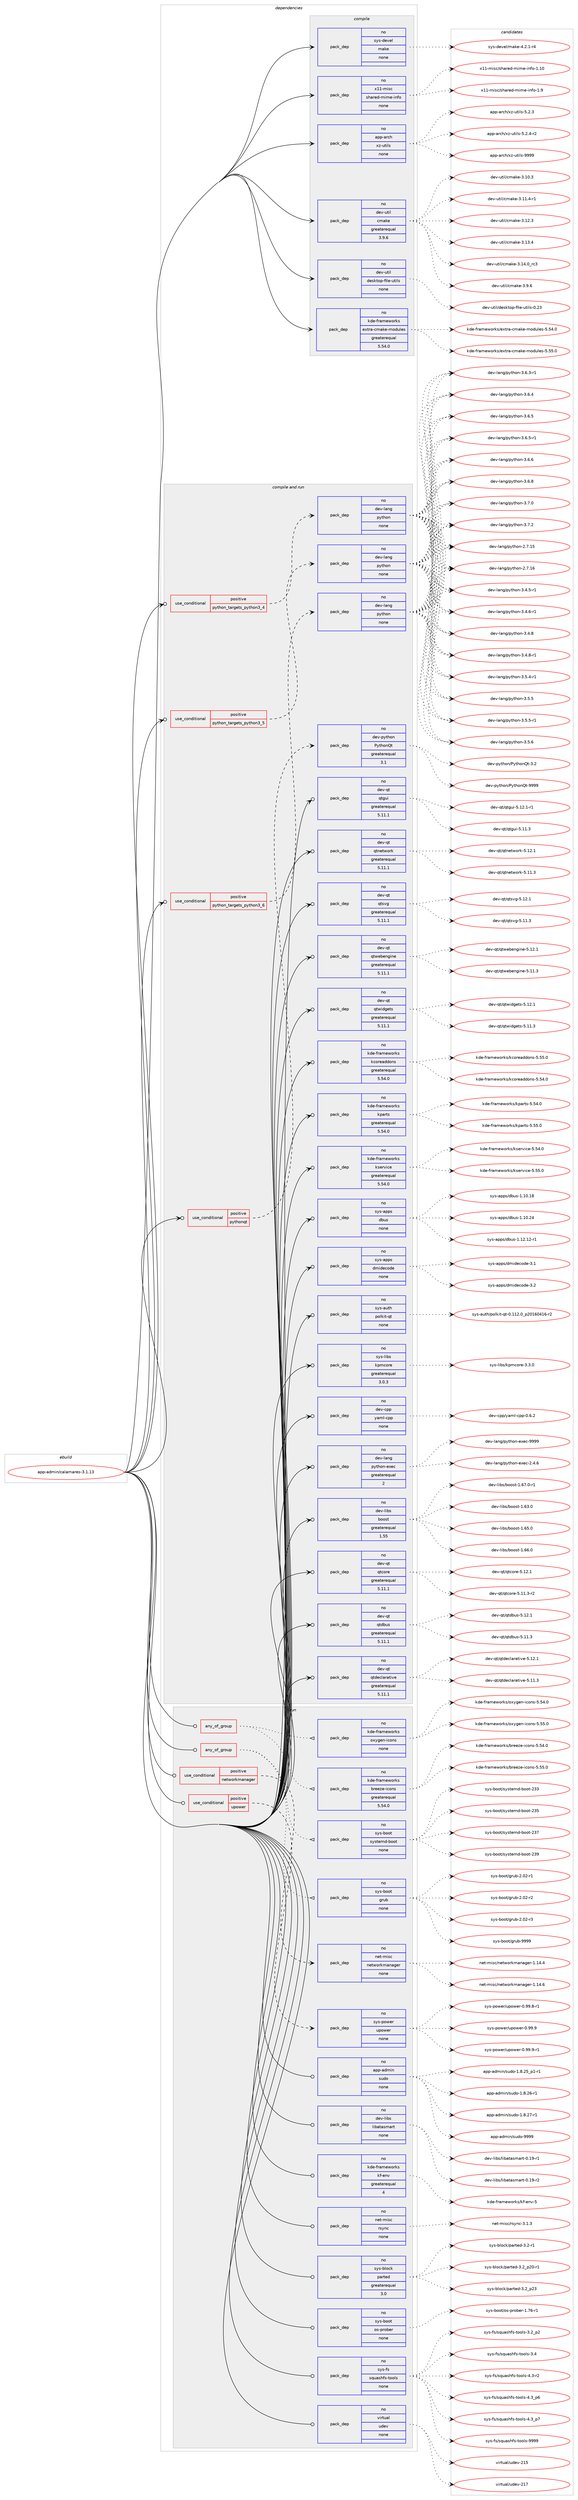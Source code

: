digraph prolog {

# *************
# Graph options
# *************

newrank=true;
concentrate=true;
compound=true;
graph [rankdir=LR,fontname=Helvetica,fontsize=10,ranksep=1.5];#, ranksep=2.5, nodesep=0.2];
edge  [arrowhead=vee];
node  [fontname=Helvetica,fontsize=10];

# **********
# The ebuild
# **********

subgraph cluster_leftcol {
color=gray;
rank=same;
label=<<i>ebuild</i>>;
id [label="app-admin/calamares-3.1.13", color=red, width=4, href="../app-admin/calamares-3.1.13.svg"];
}

# ****************
# The dependencies
# ****************

subgraph cluster_midcol {
color=gray;
label=<<i>dependencies</i>>;
subgraph cluster_compile {
fillcolor="#eeeeee";
style=filled;
label=<<i>compile</i>>;
subgraph pack899864 {
dependency1264065 [label=<<TABLE BORDER="0" CELLBORDER="1" CELLSPACING="0" CELLPADDING="4" WIDTH="220"><TR><TD ROWSPAN="6" CELLPADDING="30">pack_dep</TD></TR><TR><TD WIDTH="110">no</TD></TR><TR><TD>app-arch</TD></TR><TR><TD>xz-utils</TD></TR><TR><TD>none</TD></TR><TR><TD></TD></TR></TABLE>>, shape=none, color=blue];
}
id:e -> dependency1264065:w [weight=20,style="solid",arrowhead="vee"];
subgraph pack899865 {
dependency1264066 [label=<<TABLE BORDER="0" CELLBORDER="1" CELLSPACING="0" CELLPADDING="4" WIDTH="220"><TR><TD ROWSPAN="6" CELLPADDING="30">pack_dep</TD></TR><TR><TD WIDTH="110">no</TD></TR><TR><TD>dev-util</TD></TR><TR><TD>cmake</TD></TR><TR><TD>greaterequal</TD></TR><TR><TD>3.9.6</TD></TR></TABLE>>, shape=none, color=blue];
}
id:e -> dependency1264066:w [weight=20,style="solid",arrowhead="vee"];
subgraph pack899866 {
dependency1264067 [label=<<TABLE BORDER="0" CELLBORDER="1" CELLSPACING="0" CELLPADDING="4" WIDTH="220"><TR><TD ROWSPAN="6" CELLPADDING="30">pack_dep</TD></TR><TR><TD WIDTH="110">no</TD></TR><TR><TD>dev-util</TD></TR><TR><TD>desktop-file-utils</TD></TR><TR><TD>none</TD></TR><TR><TD></TD></TR></TABLE>>, shape=none, color=blue];
}
id:e -> dependency1264067:w [weight=20,style="solid",arrowhead="vee"];
subgraph pack899867 {
dependency1264068 [label=<<TABLE BORDER="0" CELLBORDER="1" CELLSPACING="0" CELLPADDING="4" WIDTH="220"><TR><TD ROWSPAN="6" CELLPADDING="30">pack_dep</TD></TR><TR><TD WIDTH="110">no</TD></TR><TR><TD>kde-frameworks</TD></TR><TR><TD>extra-cmake-modules</TD></TR><TR><TD>greaterequal</TD></TR><TR><TD>5.54.0</TD></TR></TABLE>>, shape=none, color=blue];
}
id:e -> dependency1264068:w [weight=20,style="solid",arrowhead="vee"];
subgraph pack899868 {
dependency1264069 [label=<<TABLE BORDER="0" CELLBORDER="1" CELLSPACING="0" CELLPADDING="4" WIDTH="220"><TR><TD ROWSPAN="6" CELLPADDING="30">pack_dep</TD></TR><TR><TD WIDTH="110">no</TD></TR><TR><TD>sys-devel</TD></TR><TR><TD>make</TD></TR><TR><TD>none</TD></TR><TR><TD></TD></TR></TABLE>>, shape=none, color=blue];
}
id:e -> dependency1264069:w [weight=20,style="solid",arrowhead="vee"];
subgraph pack899869 {
dependency1264070 [label=<<TABLE BORDER="0" CELLBORDER="1" CELLSPACING="0" CELLPADDING="4" WIDTH="220"><TR><TD ROWSPAN="6" CELLPADDING="30">pack_dep</TD></TR><TR><TD WIDTH="110">no</TD></TR><TR><TD>x11-misc</TD></TR><TR><TD>shared-mime-info</TD></TR><TR><TD>none</TD></TR><TR><TD></TD></TR></TABLE>>, shape=none, color=blue];
}
id:e -> dependency1264070:w [weight=20,style="solid",arrowhead="vee"];
}
subgraph cluster_compileandrun {
fillcolor="#eeeeee";
style=filled;
label=<<i>compile and run</i>>;
subgraph cond344625 {
dependency1264071 [label=<<TABLE BORDER="0" CELLBORDER="1" CELLSPACING="0" CELLPADDING="4"><TR><TD ROWSPAN="3" CELLPADDING="10">use_conditional</TD></TR><TR><TD>positive</TD></TR><TR><TD>python_targets_python3_4</TD></TR></TABLE>>, shape=none, color=red];
subgraph pack899870 {
dependency1264072 [label=<<TABLE BORDER="0" CELLBORDER="1" CELLSPACING="0" CELLPADDING="4" WIDTH="220"><TR><TD ROWSPAN="6" CELLPADDING="30">pack_dep</TD></TR><TR><TD WIDTH="110">no</TD></TR><TR><TD>dev-lang</TD></TR><TR><TD>python</TD></TR><TR><TD>none</TD></TR><TR><TD></TD></TR></TABLE>>, shape=none, color=blue];
}
dependency1264071:e -> dependency1264072:w [weight=20,style="dashed",arrowhead="vee"];
}
id:e -> dependency1264071:w [weight=20,style="solid",arrowhead="odotvee"];
subgraph cond344626 {
dependency1264073 [label=<<TABLE BORDER="0" CELLBORDER="1" CELLSPACING="0" CELLPADDING="4"><TR><TD ROWSPAN="3" CELLPADDING="10">use_conditional</TD></TR><TR><TD>positive</TD></TR><TR><TD>python_targets_python3_5</TD></TR></TABLE>>, shape=none, color=red];
subgraph pack899871 {
dependency1264074 [label=<<TABLE BORDER="0" CELLBORDER="1" CELLSPACING="0" CELLPADDING="4" WIDTH="220"><TR><TD ROWSPAN="6" CELLPADDING="30">pack_dep</TD></TR><TR><TD WIDTH="110">no</TD></TR><TR><TD>dev-lang</TD></TR><TR><TD>python</TD></TR><TR><TD>none</TD></TR><TR><TD></TD></TR></TABLE>>, shape=none, color=blue];
}
dependency1264073:e -> dependency1264074:w [weight=20,style="dashed",arrowhead="vee"];
}
id:e -> dependency1264073:w [weight=20,style="solid",arrowhead="odotvee"];
subgraph cond344627 {
dependency1264075 [label=<<TABLE BORDER="0" CELLBORDER="1" CELLSPACING="0" CELLPADDING="4"><TR><TD ROWSPAN="3" CELLPADDING="10">use_conditional</TD></TR><TR><TD>positive</TD></TR><TR><TD>python_targets_python3_6</TD></TR></TABLE>>, shape=none, color=red];
subgraph pack899872 {
dependency1264076 [label=<<TABLE BORDER="0" CELLBORDER="1" CELLSPACING="0" CELLPADDING="4" WIDTH="220"><TR><TD ROWSPAN="6" CELLPADDING="30">pack_dep</TD></TR><TR><TD WIDTH="110">no</TD></TR><TR><TD>dev-lang</TD></TR><TR><TD>python</TD></TR><TR><TD>none</TD></TR><TR><TD></TD></TR></TABLE>>, shape=none, color=blue];
}
dependency1264075:e -> dependency1264076:w [weight=20,style="dashed",arrowhead="vee"];
}
id:e -> dependency1264075:w [weight=20,style="solid",arrowhead="odotvee"];
subgraph cond344628 {
dependency1264077 [label=<<TABLE BORDER="0" CELLBORDER="1" CELLSPACING="0" CELLPADDING="4"><TR><TD ROWSPAN="3" CELLPADDING="10">use_conditional</TD></TR><TR><TD>positive</TD></TR><TR><TD>pythonqt</TD></TR></TABLE>>, shape=none, color=red];
subgraph pack899873 {
dependency1264078 [label=<<TABLE BORDER="0" CELLBORDER="1" CELLSPACING="0" CELLPADDING="4" WIDTH="220"><TR><TD ROWSPAN="6" CELLPADDING="30">pack_dep</TD></TR><TR><TD WIDTH="110">no</TD></TR><TR><TD>dev-python</TD></TR><TR><TD>PythonQt</TD></TR><TR><TD>greaterequal</TD></TR><TR><TD>3.1</TD></TR></TABLE>>, shape=none, color=blue];
}
dependency1264077:e -> dependency1264078:w [weight=20,style="dashed",arrowhead="vee"];
}
id:e -> dependency1264077:w [weight=20,style="solid",arrowhead="odotvee"];
subgraph pack899874 {
dependency1264079 [label=<<TABLE BORDER="0" CELLBORDER="1" CELLSPACING="0" CELLPADDING="4" WIDTH="220"><TR><TD ROWSPAN="6" CELLPADDING="30">pack_dep</TD></TR><TR><TD WIDTH="110">no</TD></TR><TR><TD>dev-cpp</TD></TR><TR><TD>yaml-cpp</TD></TR><TR><TD>none</TD></TR><TR><TD></TD></TR></TABLE>>, shape=none, color=blue];
}
id:e -> dependency1264079:w [weight=20,style="solid",arrowhead="odotvee"];
subgraph pack899875 {
dependency1264080 [label=<<TABLE BORDER="0" CELLBORDER="1" CELLSPACING="0" CELLPADDING="4" WIDTH="220"><TR><TD ROWSPAN="6" CELLPADDING="30">pack_dep</TD></TR><TR><TD WIDTH="110">no</TD></TR><TR><TD>dev-lang</TD></TR><TR><TD>python-exec</TD></TR><TR><TD>greaterequal</TD></TR><TR><TD>2</TD></TR></TABLE>>, shape=none, color=blue];
}
id:e -> dependency1264080:w [weight=20,style="solid",arrowhead="odotvee"];
subgraph pack899876 {
dependency1264081 [label=<<TABLE BORDER="0" CELLBORDER="1" CELLSPACING="0" CELLPADDING="4" WIDTH="220"><TR><TD ROWSPAN="6" CELLPADDING="30">pack_dep</TD></TR><TR><TD WIDTH="110">no</TD></TR><TR><TD>dev-libs</TD></TR><TR><TD>boost</TD></TR><TR><TD>greaterequal</TD></TR><TR><TD>1.55</TD></TR></TABLE>>, shape=none, color=blue];
}
id:e -> dependency1264081:w [weight=20,style="solid",arrowhead="odotvee"];
subgraph pack899877 {
dependency1264082 [label=<<TABLE BORDER="0" CELLBORDER="1" CELLSPACING="0" CELLPADDING="4" WIDTH="220"><TR><TD ROWSPAN="6" CELLPADDING="30">pack_dep</TD></TR><TR><TD WIDTH="110">no</TD></TR><TR><TD>dev-qt</TD></TR><TR><TD>qtcore</TD></TR><TR><TD>greaterequal</TD></TR><TR><TD>5.11.1</TD></TR></TABLE>>, shape=none, color=blue];
}
id:e -> dependency1264082:w [weight=20,style="solid",arrowhead="odotvee"];
subgraph pack899878 {
dependency1264083 [label=<<TABLE BORDER="0" CELLBORDER="1" CELLSPACING="0" CELLPADDING="4" WIDTH="220"><TR><TD ROWSPAN="6" CELLPADDING="30">pack_dep</TD></TR><TR><TD WIDTH="110">no</TD></TR><TR><TD>dev-qt</TD></TR><TR><TD>qtdbus</TD></TR><TR><TD>greaterequal</TD></TR><TR><TD>5.11.1</TD></TR></TABLE>>, shape=none, color=blue];
}
id:e -> dependency1264083:w [weight=20,style="solid",arrowhead="odotvee"];
subgraph pack899879 {
dependency1264084 [label=<<TABLE BORDER="0" CELLBORDER="1" CELLSPACING="0" CELLPADDING="4" WIDTH="220"><TR><TD ROWSPAN="6" CELLPADDING="30">pack_dep</TD></TR><TR><TD WIDTH="110">no</TD></TR><TR><TD>dev-qt</TD></TR><TR><TD>qtdeclarative</TD></TR><TR><TD>greaterequal</TD></TR><TR><TD>5.11.1</TD></TR></TABLE>>, shape=none, color=blue];
}
id:e -> dependency1264084:w [weight=20,style="solid",arrowhead="odotvee"];
subgraph pack899880 {
dependency1264085 [label=<<TABLE BORDER="0" CELLBORDER="1" CELLSPACING="0" CELLPADDING="4" WIDTH="220"><TR><TD ROWSPAN="6" CELLPADDING="30">pack_dep</TD></TR><TR><TD WIDTH="110">no</TD></TR><TR><TD>dev-qt</TD></TR><TR><TD>qtgui</TD></TR><TR><TD>greaterequal</TD></TR><TR><TD>5.11.1</TD></TR></TABLE>>, shape=none, color=blue];
}
id:e -> dependency1264085:w [weight=20,style="solid",arrowhead="odotvee"];
subgraph pack899881 {
dependency1264086 [label=<<TABLE BORDER="0" CELLBORDER="1" CELLSPACING="0" CELLPADDING="4" WIDTH="220"><TR><TD ROWSPAN="6" CELLPADDING="30">pack_dep</TD></TR><TR><TD WIDTH="110">no</TD></TR><TR><TD>dev-qt</TD></TR><TR><TD>qtnetwork</TD></TR><TR><TD>greaterequal</TD></TR><TR><TD>5.11.1</TD></TR></TABLE>>, shape=none, color=blue];
}
id:e -> dependency1264086:w [weight=20,style="solid",arrowhead="odotvee"];
subgraph pack899882 {
dependency1264087 [label=<<TABLE BORDER="0" CELLBORDER="1" CELLSPACING="0" CELLPADDING="4" WIDTH="220"><TR><TD ROWSPAN="6" CELLPADDING="30">pack_dep</TD></TR><TR><TD WIDTH="110">no</TD></TR><TR><TD>dev-qt</TD></TR><TR><TD>qtsvg</TD></TR><TR><TD>greaterequal</TD></TR><TR><TD>5.11.1</TD></TR></TABLE>>, shape=none, color=blue];
}
id:e -> dependency1264087:w [weight=20,style="solid",arrowhead="odotvee"];
subgraph pack899883 {
dependency1264088 [label=<<TABLE BORDER="0" CELLBORDER="1" CELLSPACING="0" CELLPADDING="4" WIDTH="220"><TR><TD ROWSPAN="6" CELLPADDING="30">pack_dep</TD></TR><TR><TD WIDTH="110">no</TD></TR><TR><TD>dev-qt</TD></TR><TR><TD>qtwebengine</TD></TR><TR><TD>greaterequal</TD></TR><TR><TD>5.11.1</TD></TR></TABLE>>, shape=none, color=blue];
}
id:e -> dependency1264088:w [weight=20,style="solid",arrowhead="odotvee"];
subgraph pack899884 {
dependency1264089 [label=<<TABLE BORDER="0" CELLBORDER="1" CELLSPACING="0" CELLPADDING="4" WIDTH="220"><TR><TD ROWSPAN="6" CELLPADDING="30">pack_dep</TD></TR><TR><TD WIDTH="110">no</TD></TR><TR><TD>dev-qt</TD></TR><TR><TD>qtwidgets</TD></TR><TR><TD>greaterequal</TD></TR><TR><TD>5.11.1</TD></TR></TABLE>>, shape=none, color=blue];
}
id:e -> dependency1264089:w [weight=20,style="solid",arrowhead="odotvee"];
subgraph pack899885 {
dependency1264090 [label=<<TABLE BORDER="0" CELLBORDER="1" CELLSPACING="0" CELLPADDING="4" WIDTH="220"><TR><TD ROWSPAN="6" CELLPADDING="30">pack_dep</TD></TR><TR><TD WIDTH="110">no</TD></TR><TR><TD>kde-frameworks</TD></TR><TR><TD>kcoreaddons</TD></TR><TR><TD>greaterequal</TD></TR><TR><TD>5.54.0</TD></TR></TABLE>>, shape=none, color=blue];
}
id:e -> dependency1264090:w [weight=20,style="solid",arrowhead="odotvee"];
subgraph pack899886 {
dependency1264091 [label=<<TABLE BORDER="0" CELLBORDER="1" CELLSPACING="0" CELLPADDING="4" WIDTH="220"><TR><TD ROWSPAN="6" CELLPADDING="30">pack_dep</TD></TR><TR><TD WIDTH="110">no</TD></TR><TR><TD>kde-frameworks</TD></TR><TR><TD>kparts</TD></TR><TR><TD>greaterequal</TD></TR><TR><TD>5.54.0</TD></TR></TABLE>>, shape=none, color=blue];
}
id:e -> dependency1264091:w [weight=20,style="solid",arrowhead="odotvee"];
subgraph pack899887 {
dependency1264092 [label=<<TABLE BORDER="0" CELLBORDER="1" CELLSPACING="0" CELLPADDING="4" WIDTH="220"><TR><TD ROWSPAN="6" CELLPADDING="30">pack_dep</TD></TR><TR><TD WIDTH="110">no</TD></TR><TR><TD>kde-frameworks</TD></TR><TR><TD>kservice</TD></TR><TR><TD>greaterequal</TD></TR><TR><TD>5.54.0</TD></TR></TABLE>>, shape=none, color=blue];
}
id:e -> dependency1264092:w [weight=20,style="solid",arrowhead="odotvee"];
subgraph pack899888 {
dependency1264093 [label=<<TABLE BORDER="0" CELLBORDER="1" CELLSPACING="0" CELLPADDING="4" WIDTH="220"><TR><TD ROWSPAN="6" CELLPADDING="30">pack_dep</TD></TR><TR><TD WIDTH="110">no</TD></TR><TR><TD>sys-apps</TD></TR><TR><TD>dbus</TD></TR><TR><TD>none</TD></TR><TR><TD></TD></TR></TABLE>>, shape=none, color=blue];
}
id:e -> dependency1264093:w [weight=20,style="solid",arrowhead="odotvee"];
subgraph pack899889 {
dependency1264094 [label=<<TABLE BORDER="0" CELLBORDER="1" CELLSPACING="0" CELLPADDING="4" WIDTH="220"><TR><TD ROWSPAN="6" CELLPADDING="30">pack_dep</TD></TR><TR><TD WIDTH="110">no</TD></TR><TR><TD>sys-apps</TD></TR><TR><TD>dmidecode</TD></TR><TR><TD>none</TD></TR><TR><TD></TD></TR></TABLE>>, shape=none, color=blue];
}
id:e -> dependency1264094:w [weight=20,style="solid",arrowhead="odotvee"];
subgraph pack899890 {
dependency1264095 [label=<<TABLE BORDER="0" CELLBORDER="1" CELLSPACING="0" CELLPADDING="4" WIDTH="220"><TR><TD ROWSPAN="6" CELLPADDING="30">pack_dep</TD></TR><TR><TD WIDTH="110">no</TD></TR><TR><TD>sys-auth</TD></TR><TR><TD>polkit-qt</TD></TR><TR><TD>none</TD></TR><TR><TD></TD></TR></TABLE>>, shape=none, color=blue];
}
id:e -> dependency1264095:w [weight=20,style="solid",arrowhead="odotvee"];
subgraph pack899891 {
dependency1264096 [label=<<TABLE BORDER="0" CELLBORDER="1" CELLSPACING="0" CELLPADDING="4" WIDTH="220"><TR><TD ROWSPAN="6" CELLPADDING="30">pack_dep</TD></TR><TR><TD WIDTH="110">no</TD></TR><TR><TD>sys-libs</TD></TR><TR><TD>kpmcore</TD></TR><TR><TD>greaterequal</TD></TR><TR><TD>3.0.3</TD></TR></TABLE>>, shape=none, color=blue];
}
id:e -> dependency1264096:w [weight=20,style="solid",arrowhead="odotvee"];
}
subgraph cluster_run {
fillcolor="#eeeeee";
style=filled;
label=<<i>run</i>>;
subgraph any19060 {
dependency1264097 [label=<<TABLE BORDER="0" CELLBORDER="1" CELLSPACING="0" CELLPADDING="4"><TR><TD CELLPADDING="10">any_of_group</TD></TR></TABLE>>, shape=none, color=red];subgraph pack899892 {
dependency1264098 [label=<<TABLE BORDER="0" CELLBORDER="1" CELLSPACING="0" CELLPADDING="4" WIDTH="220"><TR><TD ROWSPAN="6" CELLPADDING="30">pack_dep</TD></TR><TR><TD WIDTH="110">no</TD></TR><TR><TD>kde-frameworks</TD></TR><TR><TD>breeze-icons</TD></TR><TR><TD>greaterequal</TD></TR><TR><TD>5.54.0</TD></TR></TABLE>>, shape=none, color=blue];
}
dependency1264097:e -> dependency1264098:w [weight=20,style="dotted",arrowhead="oinv"];
subgraph pack899893 {
dependency1264099 [label=<<TABLE BORDER="0" CELLBORDER="1" CELLSPACING="0" CELLPADDING="4" WIDTH="220"><TR><TD ROWSPAN="6" CELLPADDING="30">pack_dep</TD></TR><TR><TD WIDTH="110">no</TD></TR><TR><TD>kde-frameworks</TD></TR><TR><TD>oxygen-icons</TD></TR><TR><TD>none</TD></TR><TR><TD></TD></TR></TABLE>>, shape=none, color=blue];
}
dependency1264097:e -> dependency1264099:w [weight=20,style="dotted",arrowhead="oinv"];
}
id:e -> dependency1264097:w [weight=20,style="solid",arrowhead="odot"];
subgraph any19061 {
dependency1264100 [label=<<TABLE BORDER="0" CELLBORDER="1" CELLSPACING="0" CELLPADDING="4"><TR><TD CELLPADDING="10">any_of_group</TD></TR></TABLE>>, shape=none, color=red];subgraph pack899894 {
dependency1264101 [label=<<TABLE BORDER="0" CELLBORDER="1" CELLSPACING="0" CELLPADDING="4" WIDTH="220"><TR><TD ROWSPAN="6" CELLPADDING="30">pack_dep</TD></TR><TR><TD WIDTH="110">no</TD></TR><TR><TD>sys-boot</TD></TR><TR><TD>grub</TD></TR><TR><TD>none</TD></TR><TR><TD></TD></TR></TABLE>>, shape=none, color=blue];
}
dependency1264100:e -> dependency1264101:w [weight=20,style="dotted",arrowhead="oinv"];
subgraph pack899895 {
dependency1264102 [label=<<TABLE BORDER="0" CELLBORDER="1" CELLSPACING="0" CELLPADDING="4" WIDTH="220"><TR><TD ROWSPAN="6" CELLPADDING="30">pack_dep</TD></TR><TR><TD WIDTH="110">no</TD></TR><TR><TD>sys-boot</TD></TR><TR><TD>systemd-boot</TD></TR><TR><TD>none</TD></TR><TR><TD></TD></TR></TABLE>>, shape=none, color=blue];
}
dependency1264100:e -> dependency1264102:w [weight=20,style="dotted",arrowhead="oinv"];
}
id:e -> dependency1264100:w [weight=20,style="solid",arrowhead="odot"];
subgraph cond344629 {
dependency1264103 [label=<<TABLE BORDER="0" CELLBORDER="1" CELLSPACING="0" CELLPADDING="4"><TR><TD ROWSPAN="3" CELLPADDING="10">use_conditional</TD></TR><TR><TD>positive</TD></TR><TR><TD>networkmanager</TD></TR></TABLE>>, shape=none, color=red];
subgraph pack899896 {
dependency1264104 [label=<<TABLE BORDER="0" CELLBORDER="1" CELLSPACING="0" CELLPADDING="4" WIDTH="220"><TR><TD ROWSPAN="6" CELLPADDING="30">pack_dep</TD></TR><TR><TD WIDTH="110">no</TD></TR><TR><TD>net-misc</TD></TR><TR><TD>networkmanager</TD></TR><TR><TD>none</TD></TR><TR><TD></TD></TR></TABLE>>, shape=none, color=blue];
}
dependency1264103:e -> dependency1264104:w [weight=20,style="dashed",arrowhead="vee"];
}
id:e -> dependency1264103:w [weight=20,style="solid",arrowhead="odot"];
subgraph cond344630 {
dependency1264105 [label=<<TABLE BORDER="0" CELLBORDER="1" CELLSPACING="0" CELLPADDING="4"><TR><TD ROWSPAN="3" CELLPADDING="10">use_conditional</TD></TR><TR><TD>positive</TD></TR><TR><TD>upower</TD></TR></TABLE>>, shape=none, color=red];
subgraph pack899897 {
dependency1264106 [label=<<TABLE BORDER="0" CELLBORDER="1" CELLSPACING="0" CELLPADDING="4" WIDTH="220"><TR><TD ROWSPAN="6" CELLPADDING="30">pack_dep</TD></TR><TR><TD WIDTH="110">no</TD></TR><TR><TD>sys-power</TD></TR><TR><TD>upower</TD></TR><TR><TD>none</TD></TR><TR><TD></TD></TR></TABLE>>, shape=none, color=blue];
}
dependency1264105:e -> dependency1264106:w [weight=20,style="dashed",arrowhead="vee"];
}
id:e -> dependency1264105:w [weight=20,style="solid",arrowhead="odot"];
subgraph pack899898 {
dependency1264107 [label=<<TABLE BORDER="0" CELLBORDER="1" CELLSPACING="0" CELLPADDING="4" WIDTH="220"><TR><TD ROWSPAN="6" CELLPADDING="30">pack_dep</TD></TR><TR><TD WIDTH="110">no</TD></TR><TR><TD>app-admin</TD></TR><TR><TD>sudo</TD></TR><TR><TD>none</TD></TR><TR><TD></TD></TR></TABLE>>, shape=none, color=blue];
}
id:e -> dependency1264107:w [weight=20,style="solid",arrowhead="odot"];
subgraph pack899899 {
dependency1264108 [label=<<TABLE BORDER="0" CELLBORDER="1" CELLSPACING="0" CELLPADDING="4" WIDTH="220"><TR><TD ROWSPAN="6" CELLPADDING="30">pack_dep</TD></TR><TR><TD WIDTH="110">no</TD></TR><TR><TD>dev-libs</TD></TR><TR><TD>libatasmart</TD></TR><TR><TD>none</TD></TR><TR><TD></TD></TR></TABLE>>, shape=none, color=blue];
}
id:e -> dependency1264108:w [weight=20,style="solid",arrowhead="odot"];
subgraph pack899900 {
dependency1264109 [label=<<TABLE BORDER="0" CELLBORDER="1" CELLSPACING="0" CELLPADDING="4" WIDTH="220"><TR><TD ROWSPAN="6" CELLPADDING="30">pack_dep</TD></TR><TR><TD WIDTH="110">no</TD></TR><TR><TD>kde-frameworks</TD></TR><TR><TD>kf-env</TD></TR><TR><TD>greaterequal</TD></TR><TR><TD>4</TD></TR></TABLE>>, shape=none, color=blue];
}
id:e -> dependency1264109:w [weight=20,style="solid",arrowhead="odot"];
subgraph pack899901 {
dependency1264110 [label=<<TABLE BORDER="0" CELLBORDER="1" CELLSPACING="0" CELLPADDING="4" WIDTH="220"><TR><TD ROWSPAN="6" CELLPADDING="30">pack_dep</TD></TR><TR><TD WIDTH="110">no</TD></TR><TR><TD>net-misc</TD></TR><TR><TD>rsync</TD></TR><TR><TD>none</TD></TR><TR><TD></TD></TR></TABLE>>, shape=none, color=blue];
}
id:e -> dependency1264110:w [weight=20,style="solid",arrowhead="odot"];
subgraph pack899902 {
dependency1264111 [label=<<TABLE BORDER="0" CELLBORDER="1" CELLSPACING="0" CELLPADDING="4" WIDTH="220"><TR><TD ROWSPAN="6" CELLPADDING="30">pack_dep</TD></TR><TR><TD WIDTH="110">no</TD></TR><TR><TD>sys-block</TD></TR><TR><TD>parted</TD></TR><TR><TD>greaterequal</TD></TR><TR><TD>3.0</TD></TR></TABLE>>, shape=none, color=blue];
}
id:e -> dependency1264111:w [weight=20,style="solid",arrowhead="odot"];
subgraph pack899903 {
dependency1264112 [label=<<TABLE BORDER="0" CELLBORDER="1" CELLSPACING="0" CELLPADDING="4" WIDTH="220"><TR><TD ROWSPAN="6" CELLPADDING="30">pack_dep</TD></TR><TR><TD WIDTH="110">no</TD></TR><TR><TD>sys-boot</TD></TR><TR><TD>os-prober</TD></TR><TR><TD>none</TD></TR><TR><TD></TD></TR></TABLE>>, shape=none, color=blue];
}
id:e -> dependency1264112:w [weight=20,style="solid",arrowhead="odot"];
subgraph pack899904 {
dependency1264113 [label=<<TABLE BORDER="0" CELLBORDER="1" CELLSPACING="0" CELLPADDING="4" WIDTH="220"><TR><TD ROWSPAN="6" CELLPADDING="30">pack_dep</TD></TR><TR><TD WIDTH="110">no</TD></TR><TR><TD>sys-fs</TD></TR><TR><TD>squashfs-tools</TD></TR><TR><TD>none</TD></TR><TR><TD></TD></TR></TABLE>>, shape=none, color=blue];
}
id:e -> dependency1264113:w [weight=20,style="solid",arrowhead="odot"];
subgraph pack899905 {
dependency1264114 [label=<<TABLE BORDER="0" CELLBORDER="1" CELLSPACING="0" CELLPADDING="4" WIDTH="220"><TR><TD ROWSPAN="6" CELLPADDING="30">pack_dep</TD></TR><TR><TD WIDTH="110">no</TD></TR><TR><TD>virtual</TD></TR><TR><TD>udev</TD></TR><TR><TD>none</TD></TR><TR><TD></TD></TR></TABLE>>, shape=none, color=blue];
}
id:e -> dependency1264114:w [weight=20,style="solid",arrowhead="odot"];
}
}

# **************
# The candidates
# **************

subgraph cluster_choices {
rank=same;
color=gray;
label=<<i>candidates</i>>;

subgraph choice899864 {
color=black;
nodesep=1;
choice971121124597114991044712012245117116105108115455346504651 [label="app-arch/xz-utils-5.2.3", color=red, width=4,href="../app-arch/xz-utils-5.2.3.svg"];
choice9711211245971149910447120122451171161051081154553465046524511450 [label="app-arch/xz-utils-5.2.4-r2", color=red, width=4,href="../app-arch/xz-utils-5.2.4-r2.svg"];
choice9711211245971149910447120122451171161051081154557575757 [label="app-arch/xz-utils-9999", color=red, width=4,href="../app-arch/xz-utils-9999.svg"];
dependency1264065:e -> choice971121124597114991044712012245117116105108115455346504651:w [style=dotted,weight="100"];
dependency1264065:e -> choice9711211245971149910447120122451171161051081154553465046524511450:w [style=dotted,weight="100"];
dependency1264065:e -> choice9711211245971149910447120122451171161051081154557575757:w [style=dotted,weight="100"];
}
subgraph choice899865 {
color=black;
nodesep=1;
choice1001011184511711610510847991099710710145514649484651 [label="dev-util/cmake-3.10.3", color=red, width=4,href="../dev-util/cmake-3.10.3.svg"];
choice10010111845117116105108479910997107101455146494946524511449 [label="dev-util/cmake-3.11.4-r1", color=red, width=4,href="../dev-util/cmake-3.11.4-r1.svg"];
choice1001011184511711610510847991099710710145514649504651 [label="dev-util/cmake-3.12.3", color=red, width=4,href="../dev-util/cmake-3.12.3.svg"];
choice1001011184511711610510847991099710710145514649514652 [label="dev-util/cmake-3.13.4", color=red, width=4,href="../dev-util/cmake-3.13.4.svg"];
choice1001011184511711610510847991099710710145514649524648951149951 [label="dev-util/cmake-3.14.0_rc3", color=red, width=4,href="../dev-util/cmake-3.14.0_rc3.svg"];
choice10010111845117116105108479910997107101455146574654 [label="dev-util/cmake-3.9.6", color=red, width=4,href="../dev-util/cmake-3.9.6.svg"];
dependency1264066:e -> choice1001011184511711610510847991099710710145514649484651:w [style=dotted,weight="100"];
dependency1264066:e -> choice10010111845117116105108479910997107101455146494946524511449:w [style=dotted,weight="100"];
dependency1264066:e -> choice1001011184511711610510847991099710710145514649504651:w [style=dotted,weight="100"];
dependency1264066:e -> choice1001011184511711610510847991099710710145514649514652:w [style=dotted,weight="100"];
dependency1264066:e -> choice1001011184511711610510847991099710710145514649524648951149951:w [style=dotted,weight="100"];
dependency1264066:e -> choice10010111845117116105108479910997107101455146574654:w [style=dotted,weight="100"];
}
subgraph choice899866 {
color=black;
nodesep=1;
choice100101118451171161051084710010111510711611111245102105108101451171161051081154548465051 [label="dev-util/desktop-file-utils-0.23", color=red, width=4,href="../dev-util/desktop-file-utils-0.23.svg"];
dependency1264067:e -> choice100101118451171161051084710010111510711611111245102105108101451171161051081154548465051:w [style=dotted,weight="100"];
}
subgraph choice899867 {
color=black;
nodesep=1;
choice107100101451021149710910111911111410711547101120116114974599109971071014510911110011710810111545534653524648 [label="kde-frameworks/extra-cmake-modules-5.54.0", color=red, width=4,href="../kde-frameworks/extra-cmake-modules-5.54.0.svg"];
choice107100101451021149710910111911111410711547101120116114974599109971071014510911110011710810111545534653534648 [label="kde-frameworks/extra-cmake-modules-5.55.0", color=red, width=4,href="../kde-frameworks/extra-cmake-modules-5.55.0.svg"];
dependency1264068:e -> choice107100101451021149710910111911111410711547101120116114974599109971071014510911110011710810111545534653524648:w [style=dotted,weight="100"];
dependency1264068:e -> choice107100101451021149710910111911111410711547101120116114974599109971071014510911110011710810111545534653534648:w [style=dotted,weight="100"];
}
subgraph choice899868 {
color=black;
nodesep=1;
choice1151211154510010111810110847109971071014552465046494511452 [label="sys-devel/make-4.2.1-r4", color=red, width=4,href="../sys-devel/make-4.2.1-r4.svg"];
dependency1264069:e -> choice1151211154510010111810110847109971071014552465046494511452:w [style=dotted,weight="100"];
}
subgraph choice899869 {
color=black;
nodesep=1;
choice12049494510910511599471151049711410110045109105109101451051101021114549464948 [label="x11-misc/shared-mime-info-1.10", color=red, width=4,href="../x11-misc/shared-mime-info-1.10.svg"];
choice120494945109105115994711510497114101100451091051091014510511010211145494657 [label="x11-misc/shared-mime-info-1.9", color=red, width=4,href="../x11-misc/shared-mime-info-1.9.svg"];
dependency1264070:e -> choice12049494510910511599471151049711410110045109105109101451051101021114549464948:w [style=dotted,weight="100"];
dependency1264070:e -> choice120494945109105115994711510497114101100451091051091014510511010211145494657:w [style=dotted,weight="100"];
}
subgraph choice899870 {
color=black;
nodesep=1;
choice10010111845108971101034711212111610411111045504655464953 [label="dev-lang/python-2.7.15", color=red, width=4,href="../dev-lang/python-2.7.15.svg"];
choice10010111845108971101034711212111610411111045504655464954 [label="dev-lang/python-2.7.16", color=red, width=4,href="../dev-lang/python-2.7.16.svg"];
choice1001011184510897110103471121211161041111104551465246534511449 [label="dev-lang/python-3.4.5-r1", color=red, width=4,href="../dev-lang/python-3.4.5-r1.svg"];
choice1001011184510897110103471121211161041111104551465246544511449 [label="dev-lang/python-3.4.6-r1", color=red, width=4,href="../dev-lang/python-3.4.6-r1.svg"];
choice100101118451089711010347112121116104111110455146524656 [label="dev-lang/python-3.4.8", color=red, width=4,href="../dev-lang/python-3.4.8.svg"];
choice1001011184510897110103471121211161041111104551465246564511449 [label="dev-lang/python-3.4.8-r1", color=red, width=4,href="../dev-lang/python-3.4.8-r1.svg"];
choice1001011184510897110103471121211161041111104551465346524511449 [label="dev-lang/python-3.5.4-r1", color=red, width=4,href="../dev-lang/python-3.5.4-r1.svg"];
choice100101118451089711010347112121116104111110455146534653 [label="dev-lang/python-3.5.5", color=red, width=4,href="../dev-lang/python-3.5.5.svg"];
choice1001011184510897110103471121211161041111104551465346534511449 [label="dev-lang/python-3.5.5-r1", color=red, width=4,href="../dev-lang/python-3.5.5-r1.svg"];
choice100101118451089711010347112121116104111110455146534654 [label="dev-lang/python-3.5.6", color=red, width=4,href="../dev-lang/python-3.5.6.svg"];
choice1001011184510897110103471121211161041111104551465446514511449 [label="dev-lang/python-3.6.3-r1", color=red, width=4,href="../dev-lang/python-3.6.3-r1.svg"];
choice100101118451089711010347112121116104111110455146544652 [label="dev-lang/python-3.6.4", color=red, width=4,href="../dev-lang/python-3.6.4.svg"];
choice100101118451089711010347112121116104111110455146544653 [label="dev-lang/python-3.6.5", color=red, width=4,href="../dev-lang/python-3.6.5.svg"];
choice1001011184510897110103471121211161041111104551465446534511449 [label="dev-lang/python-3.6.5-r1", color=red, width=4,href="../dev-lang/python-3.6.5-r1.svg"];
choice100101118451089711010347112121116104111110455146544654 [label="dev-lang/python-3.6.6", color=red, width=4,href="../dev-lang/python-3.6.6.svg"];
choice100101118451089711010347112121116104111110455146544656 [label="dev-lang/python-3.6.8", color=red, width=4,href="../dev-lang/python-3.6.8.svg"];
choice100101118451089711010347112121116104111110455146554648 [label="dev-lang/python-3.7.0", color=red, width=4,href="../dev-lang/python-3.7.0.svg"];
choice100101118451089711010347112121116104111110455146554650 [label="dev-lang/python-3.7.2", color=red, width=4,href="../dev-lang/python-3.7.2.svg"];
dependency1264072:e -> choice10010111845108971101034711212111610411111045504655464953:w [style=dotted,weight="100"];
dependency1264072:e -> choice10010111845108971101034711212111610411111045504655464954:w [style=dotted,weight="100"];
dependency1264072:e -> choice1001011184510897110103471121211161041111104551465246534511449:w [style=dotted,weight="100"];
dependency1264072:e -> choice1001011184510897110103471121211161041111104551465246544511449:w [style=dotted,weight="100"];
dependency1264072:e -> choice100101118451089711010347112121116104111110455146524656:w [style=dotted,weight="100"];
dependency1264072:e -> choice1001011184510897110103471121211161041111104551465246564511449:w [style=dotted,weight="100"];
dependency1264072:e -> choice1001011184510897110103471121211161041111104551465346524511449:w [style=dotted,weight="100"];
dependency1264072:e -> choice100101118451089711010347112121116104111110455146534653:w [style=dotted,weight="100"];
dependency1264072:e -> choice1001011184510897110103471121211161041111104551465346534511449:w [style=dotted,weight="100"];
dependency1264072:e -> choice100101118451089711010347112121116104111110455146534654:w [style=dotted,weight="100"];
dependency1264072:e -> choice1001011184510897110103471121211161041111104551465446514511449:w [style=dotted,weight="100"];
dependency1264072:e -> choice100101118451089711010347112121116104111110455146544652:w [style=dotted,weight="100"];
dependency1264072:e -> choice100101118451089711010347112121116104111110455146544653:w [style=dotted,weight="100"];
dependency1264072:e -> choice1001011184510897110103471121211161041111104551465446534511449:w [style=dotted,weight="100"];
dependency1264072:e -> choice100101118451089711010347112121116104111110455146544654:w [style=dotted,weight="100"];
dependency1264072:e -> choice100101118451089711010347112121116104111110455146544656:w [style=dotted,weight="100"];
dependency1264072:e -> choice100101118451089711010347112121116104111110455146554648:w [style=dotted,weight="100"];
dependency1264072:e -> choice100101118451089711010347112121116104111110455146554650:w [style=dotted,weight="100"];
}
subgraph choice899871 {
color=black;
nodesep=1;
choice10010111845108971101034711212111610411111045504655464953 [label="dev-lang/python-2.7.15", color=red, width=4,href="../dev-lang/python-2.7.15.svg"];
choice10010111845108971101034711212111610411111045504655464954 [label="dev-lang/python-2.7.16", color=red, width=4,href="../dev-lang/python-2.7.16.svg"];
choice1001011184510897110103471121211161041111104551465246534511449 [label="dev-lang/python-3.4.5-r1", color=red, width=4,href="../dev-lang/python-3.4.5-r1.svg"];
choice1001011184510897110103471121211161041111104551465246544511449 [label="dev-lang/python-3.4.6-r1", color=red, width=4,href="../dev-lang/python-3.4.6-r1.svg"];
choice100101118451089711010347112121116104111110455146524656 [label="dev-lang/python-3.4.8", color=red, width=4,href="../dev-lang/python-3.4.8.svg"];
choice1001011184510897110103471121211161041111104551465246564511449 [label="dev-lang/python-3.4.8-r1", color=red, width=4,href="../dev-lang/python-3.4.8-r1.svg"];
choice1001011184510897110103471121211161041111104551465346524511449 [label="dev-lang/python-3.5.4-r1", color=red, width=4,href="../dev-lang/python-3.5.4-r1.svg"];
choice100101118451089711010347112121116104111110455146534653 [label="dev-lang/python-3.5.5", color=red, width=4,href="../dev-lang/python-3.5.5.svg"];
choice1001011184510897110103471121211161041111104551465346534511449 [label="dev-lang/python-3.5.5-r1", color=red, width=4,href="../dev-lang/python-3.5.5-r1.svg"];
choice100101118451089711010347112121116104111110455146534654 [label="dev-lang/python-3.5.6", color=red, width=4,href="../dev-lang/python-3.5.6.svg"];
choice1001011184510897110103471121211161041111104551465446514511449 [label="dev-lang/python-3.6.3-r1", color=red, width=4,href="../dev-lang/python-3.6.3-r1.svg"];
choice100101118451089711010347112121116104111110455146544652 [label="dev-lang/python-3.6.4", color=red, width=4,href="../dev-lang/python-3.6.4.svg"];
choice100101118451089711010347112121116104111110455146544653 [label="dev-lang/python-3.6.5", color=red, width=4,href="../dev-lang/python-3.6.5.svg"];
choice1001011184510897110103471121211161041111104551465446534511449 [label="dev-lang/python-3.6.5-r1", color=red, width=4,href="../dev-lang/python-3.6.5-r1.svg"];
choice100101118451089711010347112121116104111110455146544654 [label="dev-lang/python-3.6.6", color=red, width=4,href="../dev-lang/python-3.6.6.svg"];
choice100101118451089711010347112121116104111110455146544656 [label="dev-lang/python-3.6.8", color=red, width=4,href="../dev-lang/python-3.6.8.svg"];
choice100101118451089711010347112121116104111110455146554648 [label="dev-lang/python-3.7.0", color=red, width=4,href="../dev-lang/python-3.7.0.svg"];
choice100101118451089711010347112121116104111110455146554650 [label="dev-lang/python-3.7.2", color=red, width=4,href="../dev-lang/python-3.7.2.svg"];
dependency1264074:e -> choice10010111845108971101034711212111610411111045504655464953:w [style=dotted,weight="100"];
dependency1264074:e -> choice10010111845108971101034711212111610411111045504655464954:w [style=dotted,weight="100"];
dependency1264074:e -> choice1001011184510897110103471121211161041111104551465246534511449:w [style=dotted,weight="100"];
dependency1264074:e -> choice1001011184510897110103471121211161041111104551465246544511449:w [style=dotted,weight="100"];
dependency1264074:e -> choice100101118451089711010347112121116104111110455146524656:w [style=dotted,weight="100"];
dependency1264074:e -> choice1001011184510897110103471121211161041111104551465246564511449:w [style=dotted,weight="100"];
dependency1264074:e -> choice1001011184510897110103471121211161041111104551465346524511449:w [style=dotted,weight="100"];
dependency1264074:e -> choice100101118451089711010347112121116104111110455146534653:w [style=dotted,weight="100"];
dependency1264074:e -> choice1001011184510897110103471121211161041111104551465346534511449:w [style=dotted,weight="100"];
dependency1264074:e -> choice100101118451089711010347112121116104111110455146534654:w [style=dotted,weight="100"];
dependency1264074:e -> choice1001011184510897110103471121211161041111104551465446514511449:w [style=dotted,weight="100"];
dependency1264074:e -> choice100101118451089711010347112121116104111110455146544652:w [style=dotted,weight="100"];
dependency1264074:e -> choice100101118451089711010347112121116104111110455146544653:w [style=dotted,weight="100"];
dependency1264074:e -> choice1001011184510897110103471121211161041111104551465446534511449:w [style=dotted,weight="100"];
dependency1264074:e -> choice100101118451089711010347112121116104111110455146544654:w [style=dotted,weight="100"];
dependency1264074:e -> choice100101118451089711010347112121116104111110455146544656:w [style=dotted,weight="100"];
dependency1264074:e -> choice100101118451089711010347112121116104111110455146554648:w [style=dotted,weight="100"];
dependency1264074:e -> choice100101118451089711010347112121116104111110455146554650:w [style=dotted,weight="100"];
}
subgraph choice899872 {
color=black;
nodesep=1;
choice10010111845108971101034711212111610411111045504655464953 [label="dev-lang/python-2.7.15", color=red, width=4,href="../dev-lang/python-2.7.15.svg"];
choice10010111845108971101034711212111610411111045504655464954 [label="dev-lang/python-2.7.16", color=red, width=4,href="../dev-lang/python-2.7.16.svg"];
choice1001011184510897110103471121211161041111104551465246534511449 [label="dev-lang/python-3.4.5-r1", color=red, width=4,href="../dev-lang/python-3.4.5-r1.svg"];
choice1001011184510897110103471121211161041111104551465246544511449 [label="dev-lang/python-3.4.6-r1", color=red, width=4,href="../dev-lang/python-3.4.6-r1.svg"];
choice100101118451089711010347112121116104111110455146524656 [label="dev-lang/python-3.4.8", color=red, width=4,href="../dev-lang/python-3.4.8.svg"];
choice1001011184510897110103471121211161041111104551465246564511449 [label="dev-lang/python-3.4.8-r1", color=red, width=4,href="../dev-lang/python-3.4.8-r1.svg"];
choice1001011184510897110103471121211161041111104551465346524511449 [label="dev-lang/python-3.5.4-r1", color=red, width=4,href="../dev-lang/python-3.5.4-r1.svg"];
choice100101118451089711010347112121116104111110455146534653 [label="dev-lang/python-3.5.5", color=red, width=4,href="../dev-lang/python-3.5.5.svg"];
choice1001011184510897110103471121211161041111104551465346534511449 [label="dev-lang/python-3.5.5-r1", color=red, width=4,href="../dev-lang/python-3.5.5-r1.svg"];
choice100101118451089711010347112121116104111110455146534654 [label="dev-lang/python-3.5.6", color=red, width=4,href="../dev-lang/python-3.5.6.svg"];
choice1001011184510897110103471121211161041111104551465446514511449 [label="dev-lang/python-3.6.3-r1", color=red, width=4,href="../dev-lang/python-3.6.3-r1.svg"];
choice100101118451089711010347112121116104111110455146544652 [label="dev-lang/python-3.6.4", color=red, width=4,href="../dev-lang/python-3.6.4.svg"];
choice100101118451089711010347112121116104111110455146544653 [label="dev-lang/python-3.6.5", color=red, width=4,href="../dev-lang/python-3.6.5.svg"];
choice1001011184510897110103471121211161041111104551465446534511449 [label="dev-lang/python-3.6.5-r1", color=red, width=4,href="../dev-lang/python-3.6.5-r1.svg"];
choice100101118451089711010347112121116104111110455146544654 [label="dev-lang/python-3.6.6", color=red, width=4,href="../dev-lang/python-3.6.6.svg"];
choice100101118451089711010347112121116104111110455146544656 [label="dev-lang/python-3.6.8", color=red, width=4,href="../dev-lang/python-3.6.8.svg"];
choice100101118451089711010347112121116104111110455146554648 [label="dev-lang/python-3.7.0", color=red, width=4,href="../dev-lang/python-3.7.0.svg"];
choice100101118451089711010347112121116104111110455146554650 [label="dev-lang/python-3.7.2", color=red, width=4,href="../dev-lang/python-3.7.2.svg"];
dependency1264076:e -> choice10010111845108971101034711212111610411111045504655464953:w [style=dotted,weight="100"];
dependency1264076:e -> choice10010111845108971101034711212111610411111045504655464954:w [style=dotted,weight="100"];
dependency1264076:e -> choice1001011184510897110103471121211161041111104551465246534511449:w [style=dotted,weight="100"];
dependency1264076:e -> choice1001011184510897110103471121211161041111104551465246544511449:w [style=dotted,weight="100"];
dependency1264076:e -> choice100101118451089711010347112121116104111110455146524656:w [style=dotted,weight="100"];
dependency1264076:e -> choice1001011184510897110103471121211161041111104551465246564511449:w [style=dotted,weight="100"];
dependency1264076:e -> choice1001011184510897110103471121211161041111104551465346524511449:w [style=dotted,weight="100"];
dependency1264076:e -> choice100101118451089711010347112121116104111110455146534653:w [style=dotted,weight="100"];
dependency1264076:e -> choice1001011184510897110103471121211161041111104551465346534511449:w [style=dotted,weight="100"];
dependency1264076:e -> choice100101118451089711010347112121116104111110455146534654:w [style=dotted,weight="100"];
dependency1264076:e -> choice1001011184510897110103471121211161041111104551465446514511449:w [style=dotted,weight="100"];
dependency1264076:e -> choice100101118451089711010347112121116104111110455146544652:w [style=dotted,weight="100"];
dependency1264076:e -> choice100101118451089711010347112121116104111110455146544653:w [style=dotted,weight="100"];
dependency1264076:e -> choice1001011184510897110103471121211161041111104551465446534511449:w [style=dotted,weight="100"];
dependency1264076:e -> choice100101118451089711010347112121116104111110455146544654:w [style=dotted,weight="100"];
dependency1264076:e -> choice100101118451089711010347112121116104111110455146544656:w [style=dotted,weight="100"];
dependency1264076:e -> choice100101118451089711010347112121116104111110455146554648:w [style=dotted,weight="100"];
dependency1264076:e -> choice100101118451089711010347112121116104111110455146554650:w [style=dotted,weight="100"];
}
subgraph choice899873 {
color=black;
nodesep=1;
choice1001011184511212111610411111047801211161041111108111645514650 [label="dev-python/PythonQt-3.2", color=red, width=4,href="../dev-python/PythonQt-3.2.svg"];
choice100101118451121211161041111104780121116104111110811164557575757 [label="dev-python/PythonQt-9999", color=red, width=4,href="../dev-python/PythonQt-9999.svg"];
dependency1264078:e -> choice1001011184511212111610411111047801211161041111108111645514650:w [style=dotted,weight="100"];
dependency1264078:e -> choice100101118451121211161041111104780121116104111110811164557575757:w [style=dotted,weight="100"];
}
subgraph choice899874 {
color=black;
nodesep=1;
choice100101118459911211247121971091084599112112454846544650 [label="dev-cpp/yaml-cpp-0.6.2", color=red, width=4,href="../dev-cpp/yaml-cpp-0.6.2.svg"];
dependency1264079:e -> choice100101118459911211247121971091084599112112454846544650:w [style=dotted,weight="100"];
}
subgraph choice899875 {
color=black;
nodesep=1;
choice1001011184510897110103471121211161041111104510112010199455046524654 [label="dev-lang/python-exec-2.4.6", color=red, width=4,href="../dev-lang/python-exec-2.4.6.svg"];
choice10010111845108971101034711212111610411111045101120101994557575757 [label="dev-lang/python-exec-9999", color=red, width=4,href="../dev-lang/python-exec-9999.svg"];
dependency1264080:e -> choice1001011184510897110103471121211161041111104510112010199455046524654:w [style=dotted,weight="100"];
dependency1264080:e -> choice10010111845108971101034711212111610411111045101120101994557575757:w [style=dotted,weight="100"];
}
subgraph choice899876 {
color=black;
nodesep=1;
choice1001011184510810598115479811111111511645494654514648 [label="dev-libs/boost-1.63.0", color=red, width=4,href="../dev-libs/boost-1.63.0.svg"];
choice1001011184510810598115479811111111511645494654534648 [label="dev-libs/boost-1.65.0", color=red, width=4,href="../dev-libs/boost-1.65.0.svg"];
choice1001011184510810598115479811111111511645494654544648 [label="dev-libs/boost-1.66.0", color=red, width=4,href="../dev-libs/boost-1.66.0.svg"];
choice10010111845108105981154798111111115116454946545546484511449 [label="dev-libs/boost-1.67.0-r1", color=red, width=4,href="../dev-libs/boost-1.67.0-r1.svg"];
dependency1264081:e -> choice1001011184510810598115479811111111511645494654514648:w [style=dotted,weight="100"];
dependency1264081:e -> choice1001011184510810598115479811111111511645494654534648:w [style=dotted,weight="100"];
dependency1264081:e -> choice1001011184510810598115479811111111511645494654544648:w [style=dotted,weight="100"];
dependency1264081:e -> choice10010111845108105981154798111111115116454946545546484511449:w [style=dotted,weight="100"];
}
subgraph choice899877 {
color=black;
nodesep=1;
choice100101118451131164711311699111114101455346494946514511450 [label="dev-qt/qtcore-5.11.3-r2", color=red, width=4,href="../dev-qt/qtcore-5.11.3-r2.svg"];
choice10010111845113116471131169911111410145534649504649 [label="dev-qt/qtcore-5.12.1", color=red, width=4,href="../dev-qt/qtcore-5.12.1.svg"];
dependency1264082:e -> choice100101118451131164711311699111114101455346494946514511450:w [style=dotted,weight="100"];
dependency1264082:e -> choice10010111845113116471131169911111410145534649504649:w [style=dotted,weight="100"];
}
subgraph choice899878 {
color=black;
nodesep=1;
choice10010111845113116471131161009811711545534649494651 [label="dev-qt/qtdbus-5.11.3", color=red, width=4,href="../dev-qt/qtdbus-5.11.3.svg"];
choice10010111845113116471131161009811711545534649504649 [label="dev-qt/qtdbus-5.12.1", color=red, width=4,href="../dev-qt/qtdbus-5.12.1.svg"];
dependency1264083:e -> choice10010111845113116471131161009811711545534649494651:w [style=dotted,weight="100"];
dependency1264083:e -> choice10010111845113116471131161009811711545534649504649:w [style=dotted,weight="100"];
}
subgraph choice899879 {
color=black;
nodesep=1;
choice100101118451131164711311610010199108971149711610511810145534649494651 [label="dev-qt/qtdeclarative-5.11.3", color=red, width=4,href="../dev-qt/qtdeclarative-5.11.3.svg"];
choice100101118451131164711311610010199108971149711610511810145534649504649 [label="dev-qt/qtdeclarative-5.12.1", color=red, width=4,href="../dev-qt/qtdeclarative-5.12.1.svg"];
dependency1264084:e -> choice100101118451131164711311610010199108971149711610511810145534649494651:w [style=dotted,weight="100"];
dependency1264084:e -> choice100101118451131164711311610010199108971149711610511810145534649504649:w [style=dotted,weight="100"];
}
subgraph choice899880 {
color=black;
nodesep=1;
choice100101118451131164711311610311710545534649494651 [label="dev-qt/qtgui-5.11.3", color=red, width=4,href="../dev-qt/qtgui-5.11.3.svg"];
choice1001011184511311647113116103117105455346495046494511449 [label="dev-qt/qtgui-5.12.1-r1", color=red, width=4,href="../dev-qt/qtgui-5.12.1-r1.svg"];
dependency1264085:e -> choice100101118451131164711311610311710545534649494651:w [style=dotted,weight="100"];
dependency1264085:e -> choice1001011184511311647113116103117105455346495046494511449:w [style=dotted,weight="100"];
}
subgraph choice899881 {
color=black;
nodesep=1;
choice100101118451131164711311611010111611911111410745534649494651 [label="dev-qt/qtnetwork-5.11.3", color=red, width=4,href="../dev-qt/qtnetwork-5.11.3.svg"];
choice100101118451131164711311611010111611911111410745534649504649 [label="dev-qt/qtnetwork-5.12.1", color=red, width=4,href="../dev-qt/qtnetwork-5.12.1.svg"];
dependency1264086:e -> choice100101118451131164711311611010111611911111410745534649494651:w [style=dotted,weight="100"];
dependency1264086:e -> choice100101118451131164711311611010111611911111410745534649504649:w [style=dotted,weight="100"];
}
subgraph choice899882 {
color=black;
nodesep=1;
choice100101118451131164711311611511810345534649494651 [label="dev-qt/qtsvg-5.11.3", color=red, width=4,href="../dev-qt/qtsvg-5.11.3.svg"];
choice100101118451131164711311611511810345534649504649 [label="dev-qt/qtsvg-5.12.1", color=red, width=4,href="../dev-qt/qtsvg-5.12.1.svg"];
dependency1264087:e -> choice100101118451131164711311611511810345534649494651:w [style=dotted,weight="100"];
dependency1264087:e -> choice100101118451131164711311611511810345534649504649:w [style=dotted,weight="100"];
}
subgraph choice899883 {
color=black;
nodesep=1;
choice10010111845113116471131161191019810111010310511010145534649494651 [label="dev-qt/qtwebengine-5.11.3", color=red, width=4,href="../dev-qt/qtwebengine-5.11.3.svg"];
choice10010111845113116471131161191019810111010310511010145534649504649 [label="dev-qt/qtwebengine-5.12.1", color=red, width=4,href="../dev-qt/qtwebengine-5.12.1.svg"];
dependency1264088:e -> choice10010111845113116471131161191019810111010310511010145534649494651:w [style=dotted,weight="100"];
dependency1264088:e -> choice10010111845113116471131161191019810111010310511010145534649504649:w [style=dotted,weight="100"];
}
subgraph choice899884 {
color=black;
nodesep=1;
choice100101118451131164711311611910510010310111611545534649494651 [label="dev-qt/qtwidgets-5.11.3", color=red, width=4,href="../dev-qt/qtwidgets-5.11.3.svg"];
choice100101118451131164711311611910510010310111611545534649504649 [label="dev-qt/qtwidgets-5.12.1", color=red, width=4,href="../dev-qt/qtwidgets-5.12.1.svg"];
dependency1264089:e -> choice100101118451131164711311611910510010310111611545534649494651:w [style=dotted,weight="100"];
dependency1264089:e -> choice100101118451131164711311611910510010310111611545534649504649:w [style=dotted,weight="100"];
}
subgraph choice899885 {
color=black;
nodesep=1;
choice107100101451021149710910111911111410711547107991111141019710010011111011545534653524648 [label="kde-frameworks/kcoreaddons-5.54.0", color=red, width=4,href="../kde-frameworks/kcoreaddons-5.54.0.svg"];
choice107100101451021149710910111911111410711547107991111141019710010011111011545534653534648 [label="kde-frameworks/kcoreaddons-5.55.0", color=red, width=4,href="../kde-frameworks/kcoreaddons-5.55.0.svg"];
dependency1264090:e -> choice107100101451021149710910111911111410711547107991111141019710010011111011545534653524648:w [style=dotted,weight="100"];
dependency1264090:e -> choice107100101451021149710910111911111410711547107991111141019710010011111011545534653534648:w [style=dotted,weight="100"];
}
subgraph choice899886 {
color=black;
nodesep=1;
choice1071001014510211497109101119111114107115471071129711411611545534653524648 [label="kde-frameworks/kparts-5.54.0", color=red, width=4,href="../kde-frameworks/kparts-5.54.0.svg"];
choice1071001014510211497109101119111114107115471071129711411611545534653534648 [label="kde-frameworks/kparts-5.55.0", color=red, width=4,href="../kde-frameworks/kparts-5.55.0.svg"];
dependency1264091:e -> choice1071001014510211497109101119111114107115471071129711411611545534653524648:w [style=dotted,weight="100"];
dependency1264091:e -> choice1071001014510211497109101119111114107115471071129711411611545534653534648:w [style=dotted,weight="100"];
}
subgraph choice899887 {
color=black;
nodesep=1;
choice1071001014510211497109101119111114107115471071151011141181059910145534653524648 [label="kde-frameworks/kservice-5.54.0", color=red, width=4,href="../kde-frameworks/kservice-5.54.0.svg"];
choice1071001014510211497109101119111114107115471071151011141181059910145534653534648 [label="kde-frameworks/kservice-5.55.0", color=red, width=4,href="../kde-frameworks/kservice-5.55.0.svg"];
dependency1264092:e -> choice1071001014510211497109101119111114107115471071151011141181059910145534653524648:w [style=dotted,weight="100"];
dependency1264092:e -> choice1071001014510211497109101119111114107115471071151011141181059910145534653534648:w [style=dotted,weight="100"];
}
subgraph choice899888 {
color=black;
nodesep=1;
choice115121115459711211211547100981171154549464948464956 [label="sys-apps/dbus-1.10.18", color=red, width=4,href="../sys-apps/dbus-1.10.18.svg"];
choice115121115459711211211547100981171154549464948465052 [label="sys-apps/dbus-1.10.24", color=red, width=4,href="../sys-apps/dbus-1.10.24.svg"];
choice1151211154597112112115471009811711545494649504649504511449 [label="sys-apps/dbus-1.12.12-r1", color=red, width=4,href="../sys-apps/dbus-1.12.12-r1.svg"];
dependency1264093:e -> choice115121115459711211211547100981171154549464948464956:w [style=dotted,weight="100"];
dependency1264093:e -> choice115121115459711211211547100981171154549464948465052:w [style=dotted,weight="100"];
dependency1264093:e -> choice1151211154597112112115471009811711545494649504649504511449:w [style=dotted,weight="100"];
}
subgraph choice899889 {
color=black;
nodesep=1;
choice1151211154597112112115471001091051001019911110010145514649 [label="sys-apps/dmidecode-3.1", color=red, width=4,href="../sys-apps/dmidecode-3.1.svg"];
choice1151211154597112112115471001091051001019911110010145514650 [label="sys-apps/dmidecode-3.2", color=red, width=4,href="../sys-apps/dmidecode-3.2.svg"];
dependency1264094:e -> choice1151211154597112112115471001091051001019911110010145514649:w [style=dotted,weight="100"];
dependency1264094:e -> choice1151211154597112112115471001091051001019911110010145514650:w [style=dotted,weight="100"];
}
subgraph choice899890 {
color=black;
nodesep=1;
choice1151211154597117116104471121111081071051164511311645484649495046489511250484954485249544511450 [label="sys-auth/polkit-qt-0.112.0_p20160416-r2", color=red, width=4,href="../sys-auth/polkit-qt-0.112.0_p20160416-r2.svg"];
dependency1264095:e -> choice1151211154597117116104471121111081071051164511311645484649495046489511250484954485249544511450:w [style=dotted,weight="100"];
}
subgraph choice899891 {
color=black;
nodesep=1;
choice11512111545108105981154710711210999111114101455146514648 [label="sys-libs/kpmcore-3.3.0", color=red, width=4,href="../sys-libs/kpmcore-3.3.0.svg"];
dependency1264096:e -> choice11512111545108105981154710711210999111114101455146514648:w [style=dotted,weight="100"];
}
subgraph choice899892 {
color=black;
nodesep=1;
choice10710010145102114971091011191111141071154798114101101122101451059911111011545534653524648 [label="kde-frameworks/breeze-icons-5.54.0", color=red, width=4,href="../kde-frameworks/breeze-icons-5.54.0.svg"];
choice10710010145102114971091011191111141071154798114101101122101451059911111011545534653534648 [label="kde-frameworks/breeze-icons-5.55.0", color=red, width=4,href="../kde-frameworks/breeze-icons-5.55.0.svg"];
dependency1264098:e -> choice10710010145102114971091011191111141071154798114101101122101451059911111011545534653524648:w [style=dotted,weight="100"];
dependency1264098:e -> choice10710010145102114971091011191111141071154798114101101122101451059911111011545534653534648:w [style=dotted,weight="100"];
}
subgraph choice899893 {
color=black;
nodesep=1;
choice107100101451021149710910111911111410711547111120121103101110451059911111011545534653524648 [label="kde-frameworks/oxygen-icons-5.54.0", color=red, width=4,href="../kde-frameworks/oxygen-icons-5.54.0.svg"];
choice107100101451021149710910111911111410711547111120121103101110451059911111011545534653534648 [label="kde-frameworks/oxygen-icons-5.55.0", color=red, width=4,href="../kde-frameworks/oxygen-icons-5.55.0.svg"];
dependency1264099:e -> choice107100101451021149710910111911111410711547111120121103101110451059911111011545534653524648:w [style=dotted,weight="100"];
dependency1264099:e -> choice107100101451021149710910111911111410711547111120121103101110451059911111011545534653534648:w [style=dotted,weight="100"];
}
subgraph choice899894 {
color=black;
nodesep=1;
choice1151211154598111111116471031141179845504648504511449 [label="sys-boot/grub-2.02-r1", color=red, width=4,href="../sys-boot/grub-2.02-r1.svg"];
choice1151211154598111111116471031141179845504648504511450 [label="sys-boot/grub-2.02-r2", color=red, width=4,href="../sys-boot/grub-2.02-r2.svg"];
choice1151211154598111111116471031141179845504648504511451 [label="sys-boot/grub-2.02-r3", color=red, width=4,href="../sys-boot/grub-2.02-r3.svg"];
choice115121115459811111111647103114117984557575757 [label="sys-boot/grub-9999", color=red, width=4,href="../sys-boot/grub-9999.svg"];
dependency1264101:e -> choice1151211154598111111116471031141179845504648504511449:w [style=dotted,weight="100"];
dependency1264101:e -> choice1151211154598111111116471031141179845504648504511450:w [style=dotted,weight="100"];
dependency1264101:e -> choice1151211154598111111116471031141179845504648504511451:w [style=dotted,weight="100"];
dependency1264101:e -> choice115121115459811111111647103114117984557575757:w [style=dotted,weight="100"];
}
subgraph choice899895 {
color=black;
nodesep=1;
choice115121115459811111111647115121115116101109100459811111111645505151 [label="sys-boot/systemd-boot-233", color=red, width=4,href="../sys-boot/systemd-boot-233.svg"];
choice115121115459811111111647115121115116101109100459811111111645505153 [label="sys-boot/systemd-boot-235", color=red, width=4,href="../sys-boot/systemd-boot-235.svg"];
choice115121115459811111111647115121115116101109100459811111111645505155 [label="sys-boot/systemd-boot-237", color=red, width=4,href="../sys-boot/systemd-boot-237.svg"];
choice115121115459811111111647115121115116101109100459811111111645505157 [label="sys-boot/systemd-boot-239", color=red, width=4,href="../sys-boot/systemd-boot-239.svg"];
dependency1264102:e -> choice115121115459811111111647115121115116101109100459811111111645505151:w [style=dotted,weight="100"];
dependency1264102:e -> choice115121115459811111111647115121115116101109100459811111111645505153:w [style=dotted,weight="100"];
dependency1264102:e -> choice115121115459811111111647115121115116101109100459811111111645505155:w [style=dotted,weight="100"];
dependency1264102:e -> choice115121115459811111111647115121115116101109100459811111111645505157:w [style=dotted,weight="100"];
}
subgraph choice899896 {
color=black;
nodesep=1;
choice110101116451091051159947110101116119111114107109971109710310111445494649524652 [label="net-misc/networkmanager-1.14.4", color=red, width=4,href="../net-misc/networkmanager-1.14.4.svg"];
choice110101116451091051159947110101116119111114107109971109710310111445494649524654 [label="net-misc/networkmanager-1.14.6", color=red, width=4,href="../net-misc/networkmanager-1.14.6.svg"];
dependency1264104:e -> choice110101116451091051159947110101116119111114107109971109710310111445494649524652:w [style=dotted,weight="100"];
dependency1264104:e -> choice110101116451091051159947110101116119111114107109971109710310111445494649524654:w [style=dotted,weight="100"];
}
subgraph choice899897 {
color=black;
nodesep=1;
choice1151211154511211111910111447117112111119101114454846575746564511449 [label="sys-power/upower-0.99.8-r1", color=red, width=4,href="../sys-power/upower-0.99.8-r1.svg"];
choice115121115451121111191011144711711211111910111445484657574657 [label="sys-power/upower-0.99.9", color=red, width=4,href="../sys-power/upower-0.99.9.svg"];
choice1151211154511211111910111447117112111119101114454846575746574511449 [label="sys-power/upower-0.99.9-r1", color=red, width=4,href="../sys-power/upower-0.99.9-r1.svg"];
dependency1264106:e -> choice1151211154511211111910111447117112111119101114454846575746564511449:w [style=dotted,weight="100"];
dependency1264106:e -> choice115121115451121111191011144711711211111910111445484657574657:w [style=dotted,weight="100"];
dependency1264106:e -> choice1151211154511211111910111447117112111119101114454846575746574511449:w [style=dotted,weight="100"];
}
subgraph choice899898 {
color=black;
nodesep=1;
choice971121124597100109105110471151171001114549465646505395112494511449 [label="app-admin/sudo-1.8.25_p1-r1", color=red, width=4,href="../app-admin/sudo-1.8.25_p1-r1.svg"];
choice97112112459710010910511047115117100111454946564650544511449 [label="app-admin/sudo-1.8.26-r1", color=red, width=4,href="../app-admin/sudo-1.8.26-r1.svg"];
choice97112112459710010910511047115117100111454946564650554511449 [label="app-admin/sudo-1.8.27-r1", color=red, width=4,href="../app-admin/sudo-1.8.27-r1.svg"];
choice971121124597100109105110471151171001114557575757 [label="app-admin/sudo-9999", color=red, width=4,href="../app-admin/sudo-9999.svg"];
dependency1264107:e -> choice971121124597100109105110471151171001114549465646505395112494511449:w [style=dotted,weight="100"];
dependency1264107:e -> choice97112112459710010910511047115117100111454946564650544511449:w [style=dotted,weight="100"];
dependency1264107:e -> choice97112112459710010910511047115117100111454946564650554511449:w [style=dotted,weight="100"];
dependency1264107:e -> choice971121124597100109105110471151171001114557575757:w [style=dotted,weight="100"];
}
subgraph choice899899 {
color=black;
nodesep=1;
choice1001011184510810598115471081059897116971151099711411645484649574511449 [label="dev-libs/libatasmart-0.19-r1", color=red, width=4,href="../dev-libs/libatasmart-0.19-r1.svg"];
choice1001011184510810598115471081059897116971151099711411645484649574511450 [label="dev-libs/libatasmart-0.19-r2", color=red, width=4,href="../dev-libs/libatasmart-0.19-r2.svg"];
dependency1264108:e -> choice1001011184510810598115471081059897116971151099711411645484649574511449:w [style=dotted,weight="100"];
dependency1264108:e -> choice1001011184510810598115471081059897116971151099711411645484649574511450:w [style=dotted,weight="100"];
}
subgraph choice899900 {
color=black;
nodesep=1;
choice107100101451021149710910111911111410711547107102451011101184553 [label="kde-frameworks/kf-env-5", color=red, width=4,href="../kde-frameworks/kf-env-5.svg"];
dependency1264109:e -> choice107100101451021149710910111911111410711547107102451011101184553:w [style=dotted,weight="100"];
}
subgraph choice899901 {
color=black;
nodesep=1;
choice11010111645109105115994711411512111099455146494651 [label="net-misc/rsync-3.1.3", color=red, width=4,href="../net-misc/rsync-3.1.3.svg"];
dependency1264110:e -> choice11010111645109105115994711411512111099455146494651:w [style=dotted,weight="100"];
}
subgraph choice899902 {
color=black;
nodesep=1;
choice1151211154598108111991074711297114116101100455146504511449 [label="sys-block/parted-3.2-r1", color=red, width=4,href="../sys-block/parted-3.2-r1.svg"];
choice1151211154598108111991074711297114116101100455146509511250484511449 [label="sys-block/parted-3.2_p20-r1", color=red, width=4,href="../sys-block/parted-3.2_p20-r1.svg"];
choice115121115459810811199107471129711411610110045514650951125051 [label="sys-block/parted-3.2_p23", color=red, width=4,href="../sys-block/parted-3.2_p23.svg"];
dependency1264111:e -> choice1151211154598108111991074711297114116101100455146504511449:w [style=dotted,weight="100"];
dependency1264111:e -> choice1151211154598108111991074711297114116101100455146509511250484511449:w [style=dotted,weight="100"];
dependency1264111:e -> choice115121115459810811199107471129711411610110045514650951125051:w [style=dotted,weight="100"];
}
subgraph choice899903 {
color=black;
nodesep=1;
choice115121115459811111111647111115451121141119810111445494655544511449 [label="sys-boot/os-prober-1.76-r1", color=red, width=4,href="../sys-boot/os-prober-1.76-r1.svg"];
dependency1264112:e -> choice115121115459811111111647111115451121141119810111445494655544511449:w [style=dotted,weight="100"];
}
subgraph choice899904 {
color=black;
nodesep=1;
choice11512111545102115471151131179711510410211545116111111108115455146509511250 [label="sys-fs/squashfs-tools-3.2_p2", color=red, width=4,href="../sys-fs/squashfs-tools-3.2_p2.svg"];
choice1151211154510211547115113117971151041021154511611111110811545514652 [label="sys-fs/squashfs-tools-3.4", color=red, width=4,href="../sys-fs/squashfs-tools-3.4.svg"];
choice11512111545102115471151131179711510410211545116111111108115455246514511450 [label="sys-fs/squashfs-tools-4.3-r2", color=red, width=4,href="../sys-fs/squashfs-tools-4.3-r2.svg"];
choice11512111545102115471151131179711510410211545116111111108115455246519511254 [label="sys-fs/squashfs-tools-4.3_p6", color=red, width=4,href="../sys-fs/squashfs-tools-4.3_p6.svg"];
choice11512111545102115471151131179711510410211545116111111108115455246519511255 [label="sys-fs/squashfs-tools-4.3_p7", color=red, width=4,href="../sys-fs/squashfs-tools-4.3_p7.svg"];
choice115121115451021154711511311797115104102115451161111111081154557575757 [label="sys-fs/squashfs-tools-9999", color=red, width=4,href="../sys-fs/squashfs-tools-9999.svg"];
dependency1264113:e -> choice11512111545102115471151131179711510410211545116111111108115455146509511250:w [style=dotted,weight="100"];
dependency1264113:e -> choice1151211154510211547115113117971151041021154511611111110811545514652:w [style=dotted,weight="100"];
dependency1264113:e -> choice11512111545102115471151131179711510410211545116111111108115455246514511450:w [style=dotted,weight="100"];
dependency1264113:e -> choice11512111545102115471151131179711510410211545116111111108115455246519511254:w [style=dotted,weight="100"];
dependency1264113:e -> choice11512111545102115471151131179711510410211545116111111108115455246519511255:w [style=dotted,weight="100"];
dependency1264113:e -> choice115121115451021154711511311797115104102115451161111111081154557575757:w [style=dotted,weight="100"];
}
subgraph choice899905 {
color=black;
nodesep=1;
choice118105114116117971084711710010111845504953 [label="virtual/udev-215", color=red, width=4,href="../virtual/udev-215.svg"];
choice118105114116117971084711710010111845504955 [label="virtual/udev-217", color=red, width=4,href="../virtual/udev-217.svg"];
dependency1264114:e -> choice118105114116117971084711710010111845504953:w [style=dotted,weight="100"];
dependency1264114:e -> choice118105114116117971084711710010111845504955:w [style=dotted,weight="100"];
}
}

}
